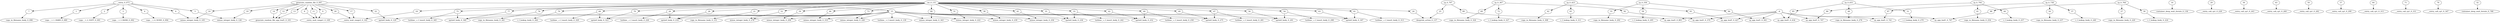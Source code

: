 digraph G {
__entry_0_073 -> 1
1 -> copy___t_1_HARD_0_089
__entry_0_073 -> 2
2 -> copy___t_2_SOFT_0_091
__entry_0_073 -> 3
3 -> copy___t_3_RANK_0_092
__entry_0_073 -> 4
4 -> copy___t_4_NODE_0_094
__entry_0_073 -> 5
__entry_0_073 -> 6
__entry_0_073 -> 7
7 -> copy_in_filename_body_0_096
generate_random_file_0_097 -> 12
generate_random_file_0_097 -> 13
generate_random_file_0_097 -> 14
12 -> generate_random_file_app_leaf1_0_101
13 -> generate_random_file_app_leaf1_0_101
14 -> generate_random_file_app_leaf1_0_101
generate_random_file_0_097 -> 8
generate_random_file_0_097 -> 10
6 -> minus_integer_body_0_105
10 -> minus_integer_body_0_105
generate_random_file_0_097 -> 11
8 -> __entry_wait_range1_0_109
9 -> __entry_wait_range1_0_109
11 -> __entry_wait_range1_0_109
generate_random_file_0_097 -> 9
generate_random_file_0_097 -> 15
generate_random_file_0_097 -> 17
generate_random_file_0_097 -> 19
5 -> minus_integer_body_0_126
19 -> minus_integer_body_0_126
generate_random_file_0_097 -> 20
generate_random_file_0_097 -> 22
22 -> sprintf_body_0_129
15 -> sprintf_body_0_129
21 -> copy_in_filename_body_0_131
cat_0_131 -> 24
16 -> container_deep_wait_iterate_0_136
24 -> deeprule_action_0_137
25 -> deeprule_action_0_137
15 -> turbine__c_f_insert_body_0_139
17 -> __entry_wait_range2_0_142
18 -> __entry_wait_range2_0_142
20 -> __entry_wait_range2_0_142
cat_0_131 -> 21
cat_0_131 -> 18
cat_0_131 -> 26
cat_0_131 -> 28
28 -> sprintf_body_0_218
15 -> sprintf_body_0_218
26 -> sprintf_body_0_218
27 -> copy_in_filename_body_0_220
cat_0_131 -> 31
15 -> minus_integer_body_0_222
31 -> minus_integer_body_0_222
30 -> c_f_lookup_body_0_224
26 -> turbine__c_f_insert_body_0_226
29 -> __entry_call_cp1_0_228
cat_0_131 -> 33
cat_0_131 -> 35
35 -> sprintf_body_0_236
15 -> sprintf_body_0_236
33 -> sprintf_body_0_236
34 -> copy_in_filename_body_0_237
cat_0_131 -> 38
15 -> minus_integer_body_0_239
38 -> minus_integer_body_0_239
37 -> c_f_lookup_body_0_240
33 -> turbine__c_f_insert_body_0_242
36 -> __entry_call_cp1_0_243
cat_0_131 -> 40
cat_0_131 -> 42
42 -> sprintf_body_0_252
15 -> sprintf_body_0_252
40 -> sprintf_body_0_252
41 -> copy_in_filename_body_0_254
cat_0_131 -> 45
15 -> minus_integer_body_0_256
45 -> minus_integer_body_0_256
44 -> c_f_lookup_body_0_257
40 -> turbine__c_f_insert_body_0_258
43 -> __entry_call_cp1_0_260
cat_0_131 -> 47
cat_0_131 -> 49
49 -> sprintf_body_0_275
15 -> sprintf_body_0_275
47 -> sprintf_body_0_275
48 -> copy_in_filename_body_0_276
cat_0_131 -> 52
15 -> minus_integer_body_0_278
52 -> minus_integer_body_0_278
51 -> c_f_lookup_body_0_279
47 -> turbine__c_f_insert_body_0_281
50 -> __entry_call_cp1_0_282
cat_0_131 -> 54
cat_0_131 -> 56
56 -> sprintf_body_0_291
15 -> sprintf_body_0_291
54 -> sprintf_body_0_291
55 -> copy_in_filename_body_0_292
cat_0_131 -> 59
15 -> minus_integer_body_0_294
59 -> minus_integer_body_0_294
58 -> c_f_lookup_body_0_295
54 -> turbine__c_f_insert_body_0_298
57 -> __entry_call_cp1_0_299
cat_0_131 -> 61
cat_0_131 -> 63
63 -> sprintf_body_0_307
15 -> sprintf_body_0_307
61 -> sprintf_body_0_307
62 -> copy_in_filename_body_0_308
cat_0_131 -> 66
15 -> minus_integer_body_0_310
66 -> minus_integer_body_0_310
65 -> c_f_lookup_body_0_311
61 -> turbine__c_f_insert_body_0_313
64 -> __entry_call_cp1_0_315
cat_0_131 -> 68
cat_0_131 -> 70
70 -> sprintf_body_0_323
15 -> sprintf_body_0_323
68 -> sprintf_body_0_323
69 -> copy_in_filename_body_0_324
cat_0_131 -> 73
15 -> minus_integer_body_0_326
73 -> minus_integer_body_0_326
72 -> c_f_lookup_body_0_327
68 -> turbine__c_f_insert_body_0_329
71 -> __entry_call_cp1_0_331
cat_0_131 -> 75
cat_0_131 -> 77
77 -> sprintf_body_0_340
15 -> sprintf_body_0_340
75 -> sprintf_body_0_340
76 -> copy_in_filename_body_0_341
cat_0_131 -> 80
15 -> minus_integer_body_0_343
80 -> minus_integer_body_0_343
79 -> c_f_lookup_body_0_344
75 -> turbine__c_f_insert_body_0_345
78 -> __entry_call_cp1_0_347
cat_0_131 -> 79
cat_0_131 -> 76
cp_0_367 -> 82
82 -> cp_app_leaf1_0_370
-6 -> cp_app_leaf1_0_370
cp_0_367 -> 72
cp_0_367 -> 69
cp_0_423 -> 83
83 -> cp_app_leaf1_0_427
-6 -> cp_app_leaf1_0_427
cp_0_423 -> 65
cp_0_423 -> 62
cp_0_556 -> 84
84 -> cp_app_leaf1_0_561
-6 -> cp_app_leaf1_0_561
cp_0_556 -> 58
cp_0_556 -> 55
cp_0_631 -> 85
85 -> cp_app_leaf1_0_634
-6 -> cp_app_leaf1_0_634
cp_0_631 -> 51
cp_0_631 -> 48
cp_0_704 -> 86
86 -> cp_app_leaf1_0_707
-6 -> cp_app_leaf1_0_707
cp_0_704 -> 44
cp_0_704 -> 41
cp_0_738 -> 87
87 -> cp_app_leaf1_0_741
-6 -> cp_app_leaf1_0_741
cp_0_738 -> 37
cp_0_738 -> 34
cp_0_764 -> 88
88 -> cp_app_leaf1_0_767
-6 -> cp_app_leaf1_0_767
32 -> container_deep_wait_iterate_0_788
cp_0_764 -> 30
cp_0_764 -> 27
cp_0_797 -> 89
89 -> cp_app_leaf1_0_801
-6 -> cp_app_leaf1_0_801
cp_0_797 -> 25
}

